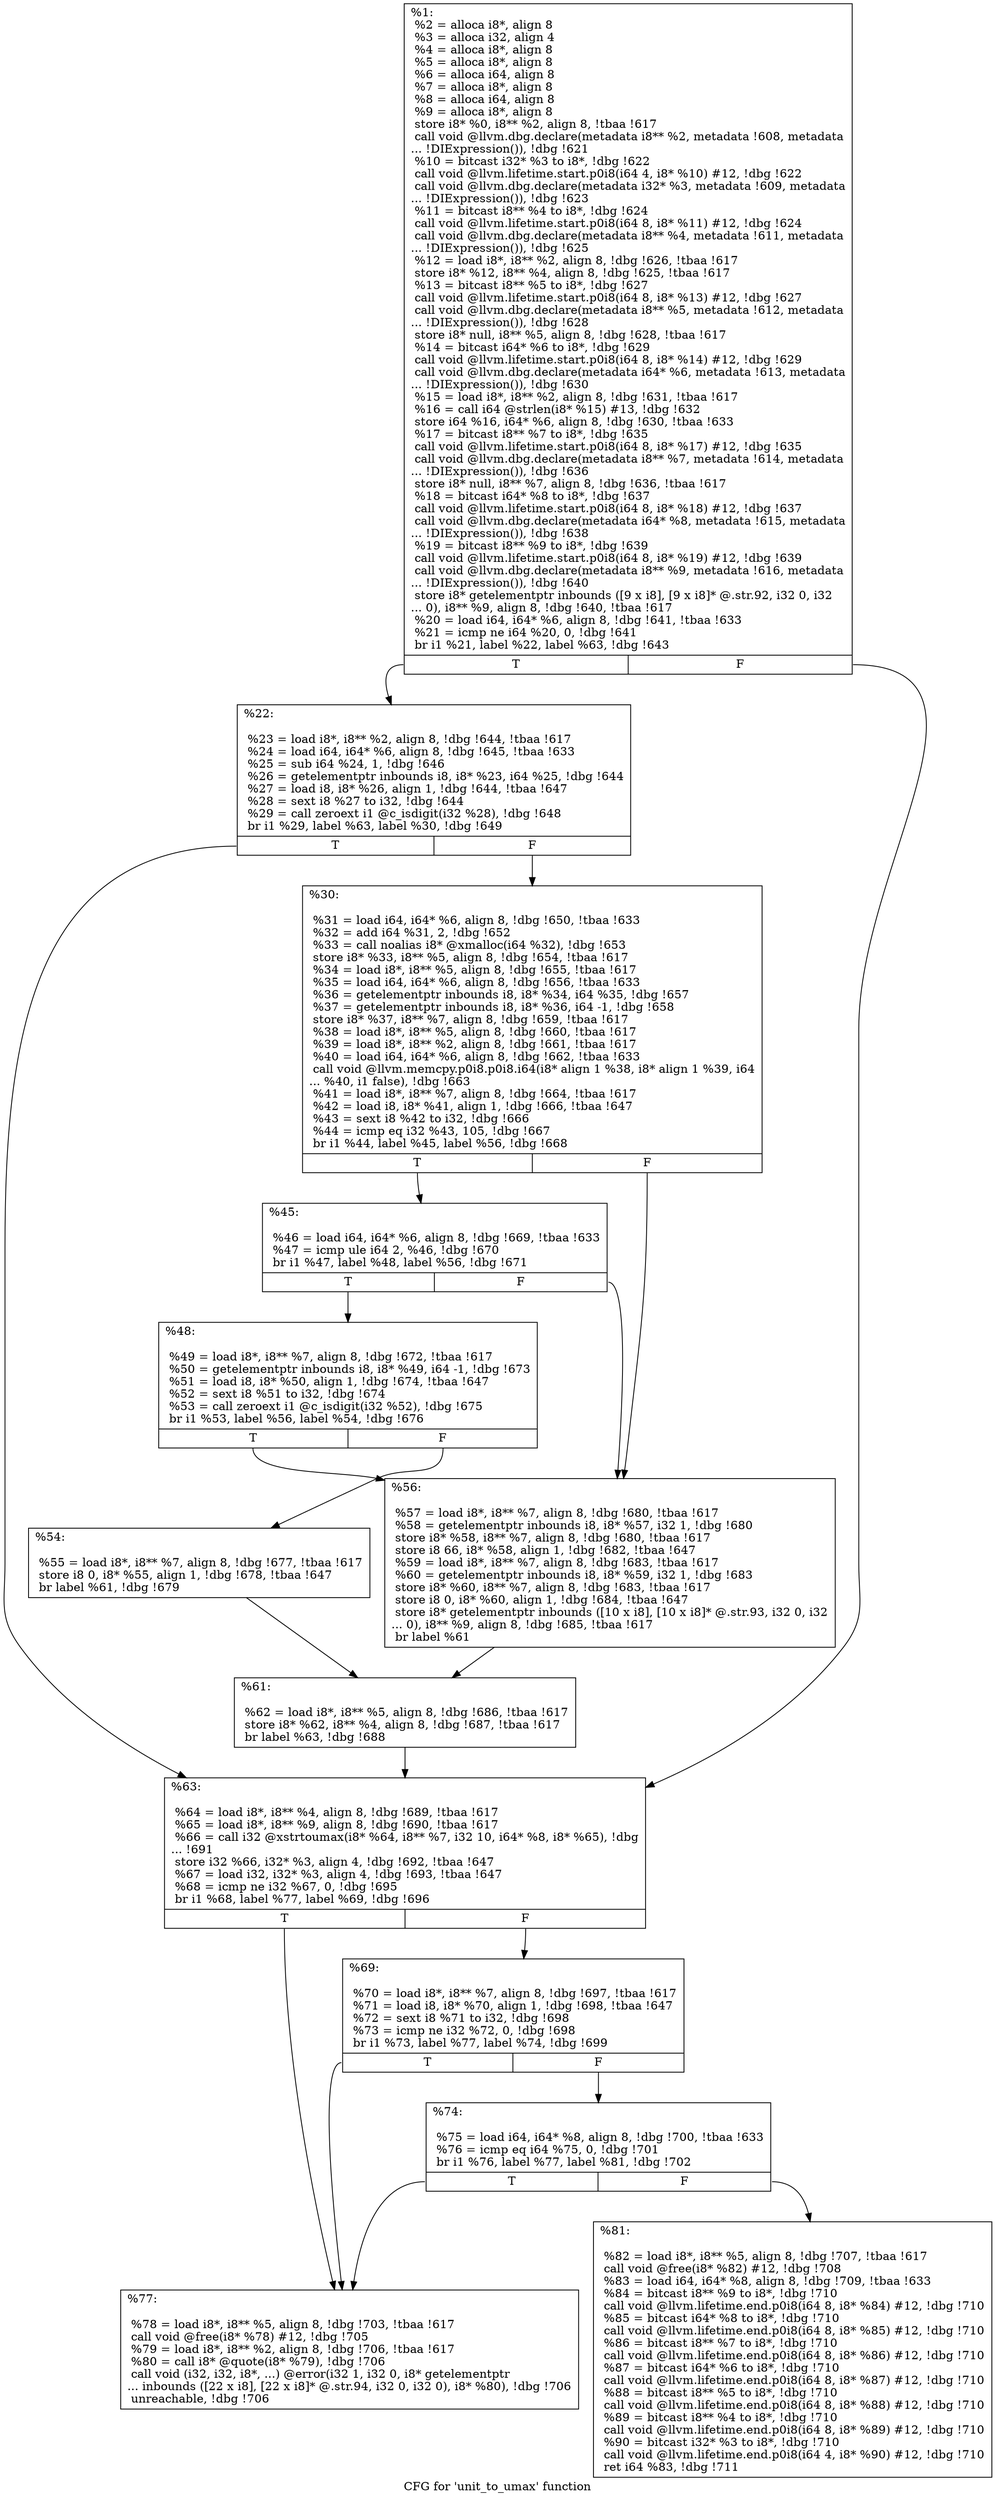 digraph "CFG for 'unit_to_umax' function" {
	label="CFG for 'unit_to_umax' function";

	Node0xb3d700 [shape=record,label="{%1:\l  %2 = alloca i8*, align 8\l  %3 = alloca i32, align 4\l  %4 = alloca i8*, align 8\l  %5 = alloca i8*, align 8\l  %6 = alloca i64, align 8\l  %7 = alloca i8*, align 8\l  %8 = alloca i64, align 8\l  %9 = alloca i8*, align 8\l  store i8* %0, i8** %2, align 8, !tbaa !617\l  call void @llvm.dbg.declare(metadata i8** %2, metadata !608, metadata\l... !DIExpression()), !dbg !621\l  %10 = bitcast i32* %3 to i8*, !dbg !622\l  call void @llvm.lifetime.start.p0i8(i64 4, i8* %10) #12, !dbg !622\l  call void @llvm.dbg.declare(metadata i32* %3, metadata !609, metadata\l... !DIExpression()), !dbg !623\l  %11 = bitcast i8** %4 to i8*, !dbg !624\l  call void @llvm.lifetime.start.p0i8(i64 8, i8* %11) #12, !dbg !624\l  call void @llvm.dbg.declare(metadata i8** %4, metadata !611, metadata\l... !DIExpression()), !dbg !625\l  %12 = load i8*, i8** %2, align 8, !dbg !626, !tbaa !617\l  store i8* %12, i8** %4, align 8, !dbg !625, !tbaa !617\l  %13 = bitcast i8** %5 to i8*, !dbg !627\l  call void @llvm.lifetime.start.p0i8(i64 8, i8* %13) #12, !dbg !627\l  call void @llvm.dbg.declare(metadata i8** %5, metadata !612, metadata\l... !DIExpression()), !dbg !628\l  store i8* null, i8** %5, align 8, !dbg !628, !tbaa !617\l  %14 = bitcast i64* %6 to i8*, !dbg !629\l  call void @llvm.lifetime.start.p0i8(i64 8, i8* %14) #12, !dbg !629\l  call void @llvm.dbg.declare(metadata i64* %6, metadata !613, metadata\l... !DIExpression()), !dbg !630\l  %15 = load i8*, i8** %2, align 8, !dbg !631, !tbaa !617\l  %16 = call i64 @strlen(i8* %15) #13, !dbg !632\l  store i64 %16, i64* %6, align 8, !dbg !630, !tbaa !633\l  %17 = bitcast i8** %7 to i8*, !dbg !635\l  call void @llvm.lifetime.start.p0i8(i64 8, i8* %17) #12, !dbg !635\l  call void @llvm.dbg.declare(metadata i8** %7, metadata !614, metadata\l... !DIExpression()), !dbg !636\l  store i8* null, i8** %7, align 8, !dbg !636, !tbaa !617\l  %18 = bitcast i64* %8 to i8*, !dbg !637\l  call void @llvm.lifetime.start.p0i8(i64 8, i8* %18) #12, !dbg !637\l  call void @llvm.dbg.declare(metadata i64* %8, metadata !615, metadata\l... !DIExpression()), !dbg !638\l  %19 = bitcast i8** %9 to i8*, !dbg !639\l  call void @llvm.lifetime.start.p0i8(i64 8, i8* %19) #12, !dbg !639\l  call void @llvm.dbg.declare(metadata i8** %9, metadata !616, metadata\l... !DIExpression()), !dbg !640\l  store i8* getelementptr inbounds ([9 x i8], [9 x i8]* @.str.92, i32 0, i32\l... 0), i8** %9, align 8, !dbg !640, !tbaa !617\l  %20 = load i64, i64* %6, align 8, !dbg !641, !tbaa !633\l  %21 = icmp ne i64 %20, 0, !dbg !641\l  br i1 %21, label %22, label %63, !dbg !643\l|{<s0>T|<s1>F}}"];
	Node0xb3d700:s0 -> Node0xb21b60;
	Node0xb3d700:s1 -> Node0xb21d90;
	Node0xb21b60 [shape=record,label="{%22:\l\l  %23 = load i8*, i8** %2, align 8, !dbg !644, !tbaa !617\l  %24 = load i64, i64* %6, align 8, !dbg !645, !tbaa !633\l  %25 = sub i64 %24, 1, !dbg !646\l  %26 = getelementptr inbounds i8, i8* %23, i64 %25, !dbg !644\l  %27 = load i8, i8* %26, align 1, !dbg !644, !tbaa !647\l  %28 = sext i8 %27 to i32, !dbg !644\l  %29 = call zeroext i1 @c_isdigit(i32 %28), !dbg !648\l  br i1 %29, label %63, label %30, !dbg !649\l|{<s0>T|<s1>F}}"];
	Node0xb21b60:s0 -> Node0xb21d90;
	Node0xb21b60:s1 -> Node0xb21bb0;
	Node0xb21bb0 [shape=record,label="{%30:\l\l  %31 = load i64, i64* %6, align 8, !dbg !650, !tbaa !633\l  %32 = add i64 %31, 2, !dbg !652\l  %33 = call noalias i8* @xmalloc(i64 %32), !dbg !653\l  store i8* %33, i8** %5, align 8, !dbg !654, !tbaa !617\l  %34 = load i8*, i8** %5, align 8, !dbg !655, !tbaa !617\l  %35 = load i64, i64* %6, align 8, !dbg !656, !tbaa !633\l  %36 = getelementptr inbounds i8, i8* %34, i64 %35, !dbg !657\l  %37 = getelementptr inbounds i8, i8* %36, i64 -1, !dbg !658\l  store i8* %37, i8** %7, align 8, !dbg !659, !tbaa !617\l  %38 = load i8*, i8** %5, align 8, !dbg !660, !tbaa !617\l  %39 = load i8*, i8** %2, align 8, !dbg !661, !tbaa !617\l  %40 = load i64, i64* %6, align 8, !dbg !662, !tbaa !633\l  call void @llvm.memcpy.p0i8.p0i8.i64(i8* align 1 %38, i8* align 1 %39, i64\l... %40, i1 false), !dbg !663\l  %41 = load i8*, i8** %7, align 8, !dbg !664, !tbaa !617\l  %42 = load i8, i8* %41, align 1, !dbg !666, !tbaa !647\l  %43 = sext i8 %42 to i32, !dbg !666\l  %44 = icmp eq i32 %43, 105, !dbg !667\l  br i1 %44, label %45, label %56, !dbg !668\l|{<s0>T|<s1>F}}"];
	Node0xb21bb0:s0 -> Node0xb21c00;
	Node0xb21bb0:s1 -> Node0xb21cf0;
	Node0xb21c00 [shape=record,label="{%45:\l\l  %46 = load i64, i64* %6, align 8, !dbg !669, !tbaa !633\l  %47 = icmp ule i64 2, %46, !dbg !670\l  br i1 %47, label %48, label %56, !dbg !671\l|{<s0>T|<s1>F}}"];
	Node0xb21c00:s0 -> Node0xb21c50;
	Node0xb21c00:s1 -> Node0xb21cf0;
	Node0xb21c50 [shape=record,label="{%48:\l\l  %49 = load i8*, i8** %7, align 8, !dbg !672, !tbaa !617\l  %50 = getelementptr inbounds i8, i8* %49, i64 -1, !dbg !673\l  %51 = load i8, i8* %50, align 1, !dbg !674, !tbaa !647\l  %52 = sext i8 %51 to i32, !dbg !674\l  %53 = call zeroext i1 @c_isdigit(i32 %52), !dbg !675\l  br i1 %53, label %56, label %54, !dbg !676\l|{<s0>T|<s1>F}}"];
	Node0xb21c50:s0 -> Node0xb21cf0;
	Node0xb21c50:s1 -> Node0xb21ca0;
	Node0xb21ca0 [shape=record,label="{%54:\l\l  %55 = load i8*, i8** %7, align 8, !dbg !677, !tbaa !617\l  store i8 0, i8* %55, align 1, !dbg !678, !tbaa !647\l  br label %61, !dbg !679\l}"];
	Node0xb21ca0 -> Node0xb21d40;
	Node0xb21cf0 [shape=record,label="{%56:\l\l  %57 = load i8*, i8** %7, align 8, !dbg !680, !tbaa !617\l  %58 = getelementptr inbounds i8, i8* %57, i32 1, !dbg !680\l  store i8* %58, i8** %7, align 8, !dbg !680, !tbaa !617\l  store i8 66, i8* %58, align 1, !dbg !682, !tbaa !647\l  %59 = load i8*, i8** %7, align 8, !dbg !683, !tbaa !617\l  %60 = getelementptr inbounds i8, i8* %59, i32 1, !dbg !683\l  store i8* %60, i8** %7, align 8, !dbg !683, !tbaa !617\l  store i8 0, i8* %60, align 1, !dbg !684, !tbaa !647\l  store i8* getelementptr inbounds ([10 x i8], [10 x i8]* @.str.93, i32 0, i32\l... 0), i8** %9, align 8, !dbg !685, !tbaa !617\l  br label %61\l}"];
	Node0xb21cf0 -> Node0xb21d40;
	Node0xb21d40 [shape=record,label="{%61:\l\l  %62 = load i8*, i8** %5, align 8, !dbg !686, !tbaa !617\l  store i8* %62, i8** %4, align 8, !dbg !687, !tbaa !617\l  br label %63, !dbg !688\l}"];
	Node0xb21d40 -> Node0xb21d90;
	Node0xb21d90 [shape=record,label="{%63:\l\l  %64 = load i8*, i8** %4, align 8, !dbg !689, !tbaa !617\l  %65 = load i8*, i8** %9, align 8, !dbg !690, !tbaa !617\l  %66 = call i32 @xstrtoumax(i8* %64, i8** %7, i32 10, i64* %8, i8* %65), !dbg\l... !691\l  store i32 %66, i32* %3, align 4, !dbg !692, !tbaa !647\l  %67 = load i32, i32* %3, align 4, !dbg !693, !tbaa !647\l  %68 = icmp ne i32 %67, 0, !dbg !695\l  br i1 %68, label %77, label %69, !dbg !696\l|{<s0>T|<s1>F}}"];
	Node0xb21d90:s0 -> Node0xb21e80;
	Node0xb21d90:s1 -> Node0xb21de0;
	Node0xb21de0 [shape=record,label="{%69:\l\l  %70 = load i8*, i8** %7, align 8, !dbg !697, !tbaa !617\l  %71 = load i8, i8* %70, align 1, !dbg !698, !tbaa !647\l  %72 = sext i8 %71 to i32, !dbg !698\l  %73 = icmp ne i32 %72, 0, !dbg !698\l  br i1 %73, label %77, label %74, !dbg !699\l|{<s0>T|<s1>F}}"];
	Node0xb21de0:s0 -> Node0xb21e80;
	Node0xb21de0:s1 -> Node0xb21e30;
	Node0xb21e30 [shape=record,label="{%74:\l\l  %75 = load i64, i64* %8, align 8, !dbg !700, !tbaa !633\l  %76 = icmp eq i64 %75, 0, !dbg !701\l  br i1 %76, label %77, label %81, !dbg !702\l|{<s0>T|<s1>F}}"];
	Node0xb21e30:s0 -> Node0xb21e80;
	Node0xb21e30:s1 -> Node0xb21ed0;
	Node0xb21e80 [shape=record,label="{%77:\l\l  %78 = load i8*, i8** %5, align 8, !dbg !703, !tbaa !617\l  call void @free(i8* %78) #12, !dbg !705\l  %79 = load i8*, i8** %2, align 8, !dbg !706, !tbaa !617\l  %80 = call i8* @quote(i8* %79), !dbg !706\l  call void (i32, i32, i8*, ...) @error(i32 1, i32 0, i8* getelementptr\l... inbounds ([22 x i8], [22 x i8]* @.str.94, i32 0, i32 0), i8* %80), !dbg !706\l  unreachable, !dbg !706\l}"];
	Node0xb21ed0 [shape=record,label="{%81:\l\l  %82 = load i8*, i8** %5, align 8, !dbg !707, !tbaa !617\l  call void @free(i8* %82) #12, !dbg !708\l  %83 = load i64, i64* %8, align 8, !dbg !709, !tbaa !633\l  %84 = bitcast i8** %9 to i8*, !dbg !710\l  call void @llvm.lifetime.end.p0i8(i64 8, i8* %84) #12, !dbg !710\l  %85 = bitcast i64* %8 to i8*, !dbg !710\l  call void @llvm.lifetime.end.p0i8(i64 8, i8* %85) #12, !dbg !710\l  %86 = bitcast i8** %7 to i8*, !dbg !710\l  call void @llvm.lifetime.end.p0i8(i64 8, i8* %86) #12, !dbg !710\l  %87 = bitcast i64* %6 to i8*, !dbg !710\l  call void @llvm.lifetime.end.p0i8(i64 8, i8* %87) #12, !dbg !710\l  %88 = bitcast i8** %5 to i8*, !dbg !710\l  call void @llvm.lifetime.end.p0i8(i64 8, i8* %88) #12, !dbg !710\l  %89 = bitcast i8** %4 to i8*, !dbg !710\l  call void @llvm.lifetime.end.p0i8(i64 8, i8* %89) #12, !dbg !710\l  %90 = bitcast i32* %3 to i8*, !dbg !710\l  call void @llvm.lifetime.end.p0i8(i64 4, i8* %90) #12, !dbg !710\l  ret i64 %83, !dbg !711\l}"];
}
